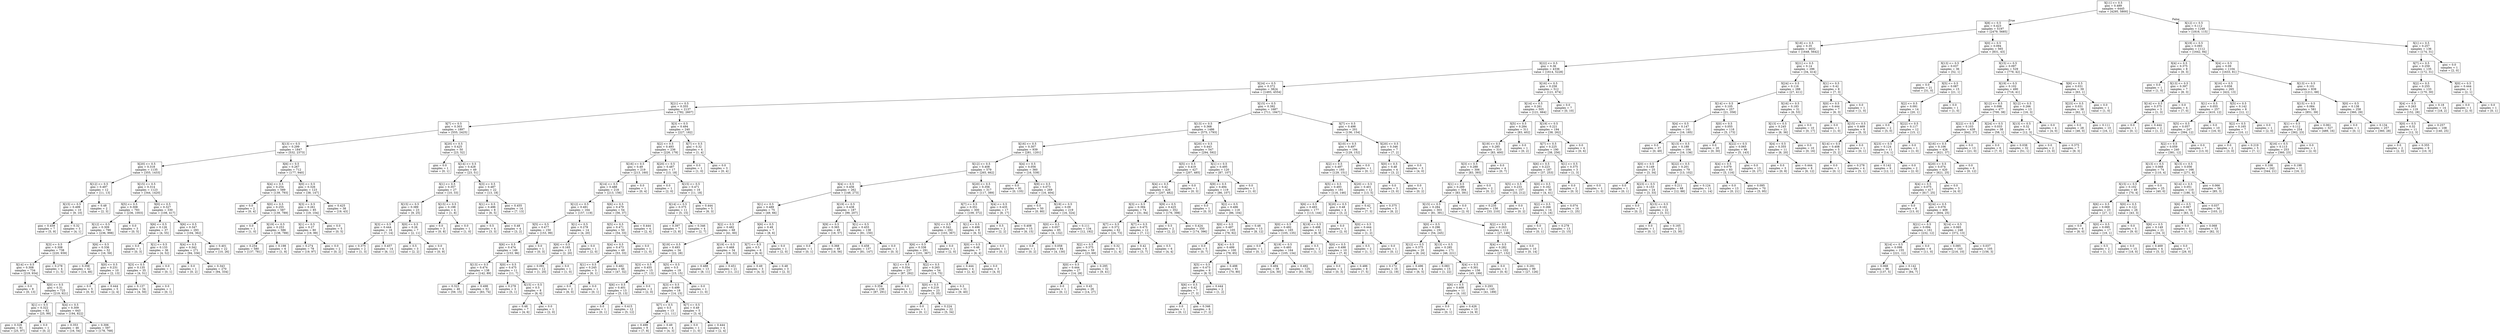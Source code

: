 digraph Tree {
node [shape=box] ;
0 [label="X[11] <= 0.5\ngini = 0.489\nsamples = 6445\nvalue = [4295, 5800]"] ;
1 [label="X[8] <= 0.5\ngini = 0.423\nsamples = 5197\nvalue = [2479, 5685]"] ;
0 -> 1 [labeldistance=2.5, labelangle=45, headlabel="True"] ;
2 [label="X[18] <= 0.5\ngini = 0.35\nsamples = 4632\nvalue = [1648, 5642]"] ;
1 -> 2 ;
3 [label="X[22] <= 0.5\ngini = 0.36\nsamples = 4336\nvalue = [1614, 5228]"] ;
2 -> 3 ;
4 [label="X[24] <= 0.5\ngini = 0.372\nsamples = 3824\nvalue = [1493, 4554]"] ;
3 -> 4 ;
5 [label="X[21] <= 0.5\ngini = 0.355\nsamples = 2137\nvalue = [782, 2607]"] ;
4 -> 5 ;
6 [label="X[7] <= 0.5\ngini = 0.303\nsamples = 1897\nvalue = [555, 2425]"] ;
5 -> 6 ;
7 [label="X[13] <= 0.5\ngini = 0.299\nsamples = 1847\nvalue = [532, 2373]"] ;
6 -> 7 ;
8 [label="X[20] <= 0.5\ngini = 0.318\nsamples = 1135\nvalue = [355, 1433]"] ;
7 -> 8 ;
9 [label="X[12] <= 0.5\ngini = 0.497\nsamples = 12\nvalue = [11, 13]"] ;
8 -> 9 ;
10 [label="X[15] <= 0.5\ngini = 0.499\nsamples = 10\nvalue = [9, 10]"] ;
9 -> 10 ;
11 [label="gini = 0.459\nsamples = 7\nvalue = [5, 9]"] ;
10 -> 11 ;
12 [label="gini = 0.32\nsamples = 3\nvalue = [4, 1]"] ;
10 -> 12 ;
13 [label="gini = 0.48\nsamples = 2\nvalue = [2, 3]"] ;
9 -> 13 ;
14 [label="X[15] <= 0.5\ngini = 0.314\nsamples = 1123\nvalue = [344, 1420]"] ;
8 -> 14 ;
15 [label="X[5] <= 0.5\ngini = 0.308\nsamples = 793\nvalue = [236, 1003]"] ;
14 -> 15 ;
16 [label="X[12] <= 0.5\ngini = 0.309\nsamples = 790\nvalue = [236, 998]"] ;
15 -> 16 ;
17 [label="X[3] <= 0.5\ngini = 0.308\nsamples = 738\nvalue = [220, 939]"] ;
16 -> 17 ;
18 [label="X[14] <= 0.5\ngini = 0.308\nsamples = 734\nvalue = [219, 934]"] ;
17 -> 18 ;
19 [label="gini = 0.0\nsamples = 9\nvalue = [0, 13]"] ;
18 -> 19 ;
20 [label="X[0] <= 0.5\ngini = 0.31\nsamples = 725\nvalue = [219, 921]"] ;
18 -> 20 ;
21 [label="X[1] <= 0.5\ngini = 0.322\nsamples = 82\nvalue = [25, 99]"] ;
20 -> 21 ;
22 [label="gini = 0.326\nsamples = 81\nvalue = [25, 97]"] ;
21 -> 22 ;
23 [label="gini = 0.0\nsamples = 1\nvalue = [0, 2]"] ;
21 -> 23 ;
24 [label="X[4] <= 0.5\ngini = 0.309\nsamples = 643\nvalue = [194, 822]"] ;
20 -> 24 ;
25 [label="gini = 0.353\nsamples = 46\nvalue = [16, 54]"] ;
24 -> 25 ;
26 [label="gini = 0.306\nsamples = 597\nvalue = [178, 768]"] ;
24 -> 26 ;
27 [label="gini = 0.278\nsamples = 4\nvalue = [1, 5]"] ;
17 -> 27 ;
28 [label="X[6] <= 0.5\ngini = 0.336\nsamples = 52\nvalue = [16, 59]"] ;
16 -> 28 ;
29 [label="gini = 0.358\nsamples = 42\nvalue = [14, 46]"] ;
28 -> 29 ;
30 [label="X[0] <= 0.5\ngini = 0.231\nsamples = 10\nvalue = [2, 13]"] ;
28 -> 30 ;
31 [label="gini = 0.0\nsamples = 5\nvalue = [0, 9]"] ;
30 -> 31 ;
32 [label="gini = 0.444\nsamples = 5\nvalue = [2, 4]"] ;
30 -> 32 ;
33 [label="gini = 0.0\nsamples = 3\nvalue = [0, 5]"] ;
15 -> 33 ;
34 [label="X[0] <= 0.5\ngini = 0.327\nsamples = 330\nvalue = [108, 417]"] ;
14 -> 34 ;
35 [label="X[6] <= 0.5\ngini = 0.126\nsamples = 37\nvalue = [4, 55]"] ;
34 -> 35 ;
36 [label="gini = 0.0\nsamples = 1\nvalue = [0, 3]"] ;
35 -> 36 ;
37 [label="X[1] <= 0.5\ngini = 0.133\nsamples = 36\nvalue = [4, 52]"] ;
35 -> 37 ;
38 [label="X[3] <= 0.5\ngini = 0.135\nsamples = 35\nvalue = [4, 51]"] ;
37 -> 38 ;
39 [label="gini = 0.137\nsamples = 34\nvalue = [4, 50]"] ;
38 -> 39 ;
40 [label="gini = 0.0\nsamples = 1\nvalue = [0, 1]"] ;
38 -> 40 ;
41 [label="gini = 0.0\nsamples = 1\nvalue = [0, 1]"] ;
37 -> 41 ;
42 [label="X[6] <= 0.5\ngini = 0.347\nsamples = 293\nvalue = [104, 362]"] ;
34 -> 42 ;
43 [label="X[4] <= 0.5\ngini = 0.342\nsamples = 271\nvalue = [94, 336]"] ;
42 -> 43 ;
44 [label="gini = 0.0\nsamples = 1\nvalue = [0, 2]"] ;
43 -> 44 ;
45 [label="gini = 0.343\nsamples = 270\nvalue = [94, 334]"] ;
43 -> 45 ;
46 [label="gini = 0.401\nsamples = 22\nvalue = [10, 26]"] ;
42 -> 46 ;
47 [label="X[6] <= 0.5\ngini = 0.267\nsamples = 712\nvalue = [177, 940]"] ;
7 -> 47 ;
48 [label="X[4] <= 0.5\ngini = 0.254\nsamples = 589\nvalue = [139, 793]"] ;
47 -> 48 ;
49 [label="gini = 0.0\nsamples = 2\nvalue = [0, 4]"] ;
48 -> 49 ;
50 [label="X[0] <= 0.5\ngini = 0.255\nsamples = 587\nvalue = [139, 789]"] ;
48 -> 50 ;
51 [label="gini = 0.0\nsamples = 1\nvalue = [1, 0]"] ;
50 -> 51 ;
52 [label="X[19] <= 0.5\ngini = 0.253\nsamples = 586\nvalue = [138, 789]"] ;
50 -> 52 ;
53 [label="gini = 0.254\nsamples = 580\nvalue = [137, 781]"] ;
52 -> 53 ;
54 [label="gini = 0.198\nsamples = 6\nvalue = [1, 8]"] ;
52 -> 54 ;
55 [label="X[0] <= 0.5\ngini = 0.326\nsamples = 123\nvalue = [38, 147]"] ;
47 -> 55 ;
56 [label="X[3] <= 0.5\ngini = 0.261\nsamples = 85\nvalue = [19, 104]"] ;
55 -> 56 ;
57 [label="X[1] <= 0.5\ngini = 0.27\nsamples = 80\nvalue = [19, 99]"] ;
56 -> 57 ;
58 [label="gini = 0.274\nsamples = 78\nvalue = [19, 97]"] ;
57 -> 58 ;
59 [label="gini = 0.0\nsamples = 2\nvalue = [0, 2]"] ;
57 -> 59 ;
60 [label="gini = 0.0\nsamples = 5\nvalue = [0, 5]"] ;
56 -> 60 ;
61 [label="gini = 0.425\nsamples = 38\nvalue = [19, 43]"] ;
55 -> 61 ;
62 [label="X[20] <= 0.5\ngini = 0.425\nsamples = 50\nvalue = [23, 52]"] ;
6 -> 62 ;
63 [label="gini = 0.0\nsamples = 1\nvalue = [0, 1]"] ;
62 -> 63 ;
64 [label="X[14] <= 0.5\ngini = 0.428\nsamples = 49\nvalue = [23, 51]"] ;
62 -> 64 ;
65 [label="X[1] <= 0.5\ngini = 0.357\nsamples = 27\nvalue = [10, 33]"] ;
64 -> 65 ;
66 [label="X[15] <= 0.5\ngini = 0.389\nsamples = 23\nvalue = [9, 25]"] ;
65 -> 66 ;
67 [label="X[3] <= 0.5\ngini = 0.444\nsamples = 16\nvalue = [7, 14]"] ;
66 -> 67 ;
68 [label="gini = 0.375\nsamples = 2\nvalue = [1, 3]"] ;
67 -> 68 ;
69 [label="gini = 0.457\nsamples = 14\nvalue = [6, 11]"] ;
67 -> 69 ;
70 [label="X[0] <= 0.5\ngini = 0.26\nsamples = 7\nvalue = [2, 11]"] ;
66 -> 70 ;
71 [label="gini = 0.5\nsamples = 3\nvalue = [2, 2]"] ;
70 -> 71 ;
72 [label="gini = 0.0\nsamples = 4\nvalue = [0, 9]"] ;
70 -> 72 ;
73 [label="X[15] <= 0.5\ngini = 0.198\nsamples = 4\nvalue = [1, 8]"] ;
65 -> 73 ;
74 [label="gini = 0.0\nsamples = 3\nvalue = [0, 8]"] ;
73 -> 74 ;
75 [label="gini = 0.0\nsamples = 1\nvalue = [1, 0]"] ;
73 -> 75 ;
76 [label="X[3] <= 0.5\ngini = 0.487\nsamples = 22\nvalue = [13, 18]"] ;
64 -> 76 ;
77 [label="X[1] <= 0.5\ngini = 0.496\nsamples = 8\nvalue = [6, 5]"] ;
76 -> 77 ;
78 [label="gini = 0.5\nsamples = 4\nvalue = [3, 3]"] ;
77 -> 78 ;
79 [label="gini = 0.48\nsamples = 4\nvalue = [3, 2]"] ;
77 -> 79 ;
80 [label="gini = 0.455\nsamples = 14\nvalue = [7, 13]"] ;
76 -> 80 ;
81 [label="X[3] <= 0.5\ngini = 0.494\nsamples = 240\nvalue = [227, 182]"] ;
5 -> 81 ;
82 [label="X[2] <= 0.5\ngini = 0.493\nsamples = 236\nvalue = [226, 178]"] ;
81 -> 82 ;
83 [label="X[16] <= 0.5\ngini = 0.49\nsamples = 219\nvalue = [213, 160]"] ;
82 -> 83 ;
84 [label="X[14] <= 0.5\ngini = 0.488\nsamples = 218\nvalue = [213, 156]"] ;
83 -> 84 ;
85 [label="X[12] <= 0.5\ngini = 0.491\nsamples = 164\nvalue = [157, 119]"] ;
84 -> 85 ;
86 [label="X[5] <= 0.5\ngini = 0.477\nsamples = 150\nvalue = [153, 99]"] ;
85 -> 86 ;
87 [label="X[6] <= 0.5\ngini = 0.474\nsamples = 149\nvalue = [153, 96]"] ;
86 -> 87 ;
88 [label="X[13] <= 0.5\ngini = 0.474\nsamples = 138\nvalue = [142, 89]"] ;
87 -> 88 ;
89 [label="gini = 0.323\nsamples = 46\nvalue = [59, 15]"] ;
88 -> 89 ;
90 [label="gini = 0.498\nsamples = 92\nvalue = [83, 74]"] ;
88 -> 90 ;
91 [label="X[0] <= 0.5\ngini = 0.475\nsamples = 11\nvalue = [11, 7]"] ;
87 -> 91 ;
92 [label="gini = 0.278\nsamples = 3\nvalue = [5, 1]"] ;
91 -> 92 ;
93 [label="X[15] <= 0.5\ngini = 0.5\nsamples = 8\nvalue = [6, 6]"] ;
91 -> 93 ;
94 [label="gini = 0.48\nsamples = 7\nvalue = [4, 6]"] ;
93 -> 94 ;
95 [label="gini = 0.0\nsamples = 1\nvalue = [2, 0]"] ;
93 -> 95 ;
96 [label="gini = 0.0\nsamples = 1\nvalue = [0, 3]"] ;
86 -> 96 ;
97 [label="X[1] <= 0.5\ngini = 0.278\nsamples = 14\nvalue = [4, 20]"] ;
85 -> 97 ;
98 [label="X[6] <= 0.5\ngini = 0.165\nsamples = 13\nvalue = [2, 20]"] ;
97 -> 98 ;
99 [label="gini = 0.091\nsamples = 12\nvalue = [1, 20]"] ;
98 -> 99 ;
100 [label="gini = 0.0\nsamples = 1\nvalue = [1, 0]"] ;
98 -> 100 ;
101 [label="gini = 0.0\nsamples = 1\nvalue = [2, 0]"] ;
97 -> 101 ;
102 [label="X[6] <= 0.5\ngini = 0.479\nsamples = 54\nvalue = [56, 37]"] ;
84 -> 102 ;
103 [label="X[5] <= 0.5\ngini = 0.471\nsamples = 50\nvalue = [54, 33]"] ;
102 -> 103 ;
104 [label="X[4] <= 0.5\ngini = 0.473\nsamples = 49\nvalue = [53, 33]"] ;
103 -> 104 ;
105 [label="X[1] <= 0.5\ngini = 0.245\nsamples = 3\nvalue = [6, 1]"] ;
104 -> 105 ;
106 [label="gini = 0.0\nsamples = 2\nvalue = [6, 0]"] ;
105 -> 106 ;
107 [label="gini = 0.0\nsamples = 1\nvalue = [0, 1]"] ;
105 -> 107 ;
108 [label="gini = 0.482\nsamples = 46\nvalue = [47, 32]"] ;
104 -> 108 ;
109 [label="gini = 0.0\nsamples = 1\nvalue = [1, 0]"] ;
103 -> 109 ;
110 [label="gini = 0.444\nsamples = 4\nvalue = [2, 4]"] ;
102 -> 110 ;
111 [label="gini = 0.0\nsamples = 1\nvalue = [0, 4]"] ;
83 -> 111 ;
112 [label="X[20] <= 0.5\ngini = 0.487\nsamples = 17\nvalue = [13, 18]"] ;
82 -> 112 ;
113 [label="gini = 0.0\nsamples = 1\nvalue = [2, 0]"] ;
112 -> 113 ;
114 [label="X[15] <= 0.5\ngini = 0.471\nsamples = 16\nvalue = [11, 18]"] ;
112 -> 114 ;
115 [label="X[14] <= 0.5\ngini = 0.375\nsamples = 11\nvalue = [5, 15]"] ;
114 -> 115 ;
116 [label="gini = 0.397\nsamples = 7\nvalue = [3, 8]"] ;
115 -> 116 ;
117 [label="gini = 0.346\nsamples = 4\nvalue = [2, 7]"] ;
115 -> 117 ;
118 [label="gini = 0.444\nsamples = 5\nvalue = [6, 3]"] ;
114 -> 118 ;
119 [label="X[7] <= 0.5\ngini = 0.32\nsamples = 4\nvalue = [1, 4]"] ;
81 -> 119 ;
120 [label="gini = 0.0\nsamples = 1\nvalue = [1, 0]"] ;
119 -> 120 ;
121 [label="gini = 0.0\nsamples = 3\nvalue = [0, 4]"] ;
119 -> 121 ;
122 [label="X[15] <= 0.5\ngini = 0.392\nsamples = 1687\nvalue = [711, 1947]"] ;
4 -> 122 ;
123 [label="X[13] <= 0.5\ngini = 0.368\nsamples = 1486\nvalue = [575, 1793]"] ;
122 -> 123 ;
124 [label="X[16] <= 0.5\ngini = 0.307\nsamples = 939\nvalue = [281, 1201]"] ;
123 -> 124 ;
125 [label="X[12] <= 0.5\ngini = 0.408\nsamples = 579\nvalue = [265, 662]"] ;
124 -> 125 ;
126 [label="X[4] <= 0.5\ngini = 0.456\nsamples = 262\nvalue = [148, 273]"] ;
125 -> 126 ;
127 [label="X[1] <= 0.5\ngini = 0.489\nsamples = 75\nvalue = [49, 66]"] ;
126 -> 127 ;
128 [label="X[2] <= 0.5\ngini = 0.482\nsamples = 68\nvalue = [41, 60]"] ;
127 -> 128 ;
129 [label="X[19] <= 0.5\ngini = 0.493\nsamples = 34\nvalue = [22, 28]"] ;
128 -> 129 ;
130 [label="X[3] <= 0.5\ngini = 0.455\nsamples = 15\nvalue = [7, 13]"] ;
129 -> 130 ;
131 [label="X[6] <= 0.5\ngini = 0.401\nsamples = 13\nvalue = [5, 13]"] ;
130 -> 131 ;
132 [label="gini = 0.0\nsamples = 1\nvalue = [0, 1]"] ;
131 -> 132 ;
133 [label="gini = 0.415\nsamples = 12\nvalue = [5, 12]"] ;
131 -> 133 ;
134 [label="gini = 0.0\nsamples = 2\nvalue = [2, 0]"] ;
130 -> 134 ;
135 [label="X[5] <= 0.5\ngini = 0.5\nsamples = 19\nvalue = [15, 15]"] ;
129 -> 135 ;
136 [label="X[3] <= 0.5\ngini = 0.499\nsamples = 18\nvalue = [14, 15]"] ;
135 -> 136 ;
137 [label="X[7] <= 0.5\ngini = 0.5\nsamples = 13\nvalue = [11, 11]"] ;
136 -> 137 ;
138 [label="gini = 0.498\nsamples = 9\nvalue = [7, 8]"] ;
137 -> 138 ;
139 [label="gini = 0.49\nsamples = 4\nvalue = [4, 3]"] ;
137 -> 139 ;
140 [label="X[7] <= 0.5\ngini = 0.49\nsamples = 5\nvalue = [3, 4]"] ;
136 -> 140 ;
141 [label="gini = 0.0\nsamples = 1\nvalue = [1, 0]"] ;
140 -> 141 ;
142 [label="gini = 0.444\nsamples = 4\nvalue = [2, 4]"] ;
140 -> 142 ;
143 [label="gini = 0.0\nsamples = 1\nvalue = [1, 0]"] ;
135 -> 143 ;
144 [label="X[19] <= 0.5\ngini = 0.468\nsamples = 34\nvalue = [19, 32]"] ;
128 -> 144 ;
145 [label="gini = 0.488\nsamples = 13\nvalue = [8, 11]"] ;
144 -> 145 ;
146 [label="gini = 0.451\nsamples = 21\nvalue = [11, 21]"] ;
144 -> 146 ;
147 [label="X[6] <= 0.5\ngini = 0.49\nsamples = 7\nvalue = [8, 6]"] ;
127 -> 147 ;
148 [label="X[7] <= 0.5\ngini = 0.5\nsamples = 6\nvalue = [6, 6]"] ;
147 -> 148 ;
149 [label="gini = 0.49\nsamples = 3\nvalue = [4, 3]"] ;
148 -> 149 ;
150 [label="gini = 0.48\nsamples = 3\nvalue = [2, 3]"] ;
148 -> 150 ;
151 [label="gini = 0.0\nsamples = 1\nvalue = [2, 0]"] ;
147 -> 151 ;
152 [label="X[19] <= 0.5\ngini = 0.438\nsamples = 187\nvalue = [99, 207]"] ;
126 -> 152 ;
153 [label="X[9] <= 0.5\ngini = 0.365\nsamples = 49\nvalue = [18, 57]"] ;
152 -> 153 ;
154 [label="gini = 0.0\nsamples = 1\nvalue = [0, 1]"] ;
153 -> 154 ;
155 [label="gini = 0.368\nsamples = 48\nvalue = [18, 56]"] ;
153 -> 155 ;
156 [label="X[1] <= 0.5\ngini = 0.455\nsamples = 138\nvalue = [81, 150]"] ;
152 -> 156 ;
157 [label="gini = 0.458\nsamples = 137\nvalue = [81, 147]"] ;
156 -> 157 ;
158 [label="gini = 0.0\nsamples = 1\nvalue = [0, 3]"] ;
156 -> 158 ;
159 [label="X[20] <= 0.5\ngini = 0.356\nsamples = 317\nvalue = [117, 389]"] ;
125 -> 159 ;
160 [label="X[7] <= 0.5\ngini = 0.351\nsamples = 300\nvalue = [109, 372]"] ;
159 -> 160 ;
161 [label="X[5] <= 0.5\ngini = 0.342\nsamples = 292\nvalue = [103, 367]"] ;
160 -> 161 ;
162 [label="X[6] <= 0.5\ngini = 0.338\nsamples = 291\nvalue = [101, 367]"] ;
161 -> 162 ;
163 [label="X[1] <= 0.5\ngini = 0.354\nsamples = 237\nvalue = [87, 292]"] ;
162 -> 163 ;
164 [label="gini = 0.354\nsamples = 236\nvalue = [87, 291]"] ;
163 -> 164 ;
165 [label="gini = 0.0\nsamples = 1\nvalue = [0, 1]"] ;
163 -> 165 ;
166 [label="X[2] <= 0.5\ngini = 0.265\nsamples = 54\nvalue = [14, 75]"] ;
162 -> 166 ;
167 [label="X[0] <= 0.5\ngini = 0.219\nsamples = 23\nvalue = [5, 35]"] ;
166 -> 167 ;
168 [label="gini = 0.0\nsamples = 1\nvalue = [0, 1]"] ;
167 -> 168 ;
169 [label="gini = 0.224\nsamples = 22\nvalue = [5, 34]"] ;
167 -> 169 ;
170 [label="gini = 0.3\nsamples = 31\nvalue = [9, 40]"] ;
166 -> 170 ;
171 [label="gini = 0.0\nsamples = 1\nvalue = [2, 0]"] ;
161 -> 171 ;
172 [label="X[1] <= 0.5\ngini = 0.496\nsamples = 8\nvalue = [6, 5]"] ;
160 -> 172 ;
173 [label="X[0] <= 0.5\ngini = 0.48\nsamples = 7\nvalue = [6, 4]"] ;
172 -> 173 ;
174 [label="gini = 0.444\nsamples = 4\nvalue = [2, 4]"] ;
173 -> 174 ;
175 [label="gini = 0.0\nsamples = 3\nvalue = [4, 0]"] ;
173 -> 175 ;
176 [label="gini = 0.0\nsamples = 1\nvalue = [0, 1]"] ;
172 -> 176 ;
177 [label="X[4] <= 0.5\ngini = 0.435\nsamples = 17\nvalue = [8, 17]"] ;
159 -> 177 ;
178 [label="gini = 0.5\nsamples = 2\nvalue = [2, 2]"] ;
177 -> 178 ;
179 [label="gini = 0.408\nsamples = 15\nvalue = [6, 15]"] ;
177 -> 179 ;
180 [label="X[4] <= 0.5\ngini = 0.056\nsamples = 360\nvalue = [16, 539]"] ;
124 -> 180 ;
181 [label="gini = 0.0\nsamples = 91\nvalue = [0, 135]"] ;
180 -> 181 ;
182 [label="X[9] <= 0.5\ngini = 0.073\nsamples = 269\nvalue = [16, 404]"] ;
180 -> 182 ;
183 [label="gini = 0.0\nsamples = 50\nvalue = [0, 80]"] ;
182 -> 183 ;
184 [label="X[19] <= 0.5\ngini = 0.09\nsamples = 219\nvalue = [16, 324]"] ;
182 -> 184 ;
185 [label="X[0] <= 0.5\ngini = 0.057\nsamples = 85\nvalue = [4, 132]"] ;
184 -> 185 ;
186 [label="gini = 0.0\nsamples = 1\nvalue = [0, 2]"] ;
185 -> 186 ;
187 [label="gini = 0.058\nsamples = 84\nvalue = [4, 130]"] ;
185 -> 187 ;
188 [label="gini = 0.111\nsamples = 134\nvalue = [12, 192]"] ;
184 -> 188 ;
189 [label="X[20] <= 0.5\ngini = 0.443\nsamples = 547\nvalue = [294, 592]"] ;
123 -> 189 ;
190 [label="X[5] <= 0.5\ngini = 0.419\nsamples = 427\nvalue = [207, 485]"] ;
189 -> 190 ;
191 [label="X[4] <= 0.5\ngini = 0.42\nsamples = 426\nvalue = [207, 482]"] ;
190 -> 191 ;
192 [label="X[3] <= 0.5\ngini = 0.394\nsamples = 74\nvalue = [31, 84]"] ;
191 -> 192 ;
193 [label="X[7] <= 0.5\ngini = 0.372\nsamples = 62\nvalue = [24, 73]"] ;
192 -> 193 ;
194 [label="X[2] <= 0.5\ngini = 0.375\nsamples = 59\nvalue = [23, 69]"] ;
193 -> 194 ;
195 [label="X[0] <= 0.5\ngini = 0.444\nsamples = 27\nvalue = [14, 28]"] ;
194 -> 195 ;
196 [label="gini = 0.0\nsamples = 1\nvalue = [0, 1]"] ;
195 -> 196 ;
197 [label="gini = 0.45\nsamples = 26\nvalue = [14, 27]"] ;
195 -> 197 ;
198 [label="gini = 0.295\nsamples = 32\nvalue = [9, 41]"] ;
194 -> 198 ;
199 [label="gini = 0.32\nsamples = 3\nvalue = [1, 4]"] ;
193 -> 199 ;
200 [label="X[7] <= 0.5\ngini = 0.475\nsamples = 12\nvalue = [7, 11]"] ;
192 -> 200 ;
201 [label="gini = 0.42\nsamples = 6\nvalue = [3, 7]"] ;
200 -> 201 ;
202 [label="gini = 0.5\nsamples = 6\nvalue = [4, 4]"] ;
200 -> 202 ;
203 [label="X[9] <= 0.5\ngini = 0.425\nsamples = 352\nvalue = [176, 398]"] ;
191 -> 203 ;
204 [label="gini = 0.5\nsamples = 2\nvalue = [2, 2]"] ;
203 -> 204 ;
205 [label="gini = 0.424\nsamples = 350\nvalue = [174, 396]"] ;
203 -> 205 ;
206 [label="gini = 0.0\nsamples = 1\nvalue = [0, 3]"] ;
190 -> 206 ;
207 [label="X[1] <= 0.5\ngini = 0.495\nsamples = 120\nvalue = [87, 107]"] ;
189 -> 207 ;
208 [label="X[9] <= 0.5\ngini = 0.494\nsamples = 119\nvalue = [86, 107]"] ;
207 -> 208 ;
209 [label="gini = 0.0\nsamples = 1\nvalue = [0, 3]"] ;
208 -> 209 ;
210 [label="X[2] <= 0.5\ngini = 0.496\nsamples = 118\nvalue = [86, 104]"] ;
208 -> 210 ;
211 [label="X[0] <= 0.5\ngini = 0.497\nsamples = 105\nvalue = [78, 92]"] ;
210 -> 211 ;
212 [label="gini = 0.0\nsamples = 5\nvalue = [0, 7]"] ;
211 -> 212 ;
213 [label="X[4] <= 0.5\ngini = 0.499\nsamples = 100\nvalue = [78, 85]"] ;
211 -> 213 ;
214 [label="X[5] <= 0.5\ngini = 0.473\nsamples = 9\nvalue = [8, 5]"] ;
213 -> 214 ;
215 [label="X[6] <= 0.5\ngini = 0.42\nsamples = 7\nvalue = [7, 3]"] ;
214 -> 215 ;
216 [label="gini = 0.0\nsamples = 1\nvalue = [0, 1]"] ;
215 -> 216 ;
217 [label="gini = 0.346\nsamples = 6\nvalue = [7, 2]"] ;
215 -> 217 ;
218 [label="gini = 0.444\nsamples = 2\nvalue = [1, 2]"] ;
214 -> 218 ;
219 [label="gini = 0.498\nsamples = 91\nvalue = [70, 80]"] ;
213 -> 219 ;
220 [label="gini = 0.48\nsamples = 13\nvalue = [8, 12]"] ;
210 -> 220 ;
221 [label="gini = 0.0\nsamples = 1\nvalue = [1, 0]"] ;
207 -> 221 ;
222 [label="X[7] <= 0.5\ngini = 0.498\nsamples = 201\nvalue = [136, 154]"] ;
122 -> 222 ;
223 [label="X[10] <= 0.5\ngini = 0.497\nsamples = 194\nvalue = [129, 152]"] ;
222 -> 223 ;
224 [label="X[2] <= 0.5\ngini = 0.497\nsamples = 193\nvalue = [129, 151]"] ;
223 -> 224 ;
225 [label="X[5] <= 0.5\ngini = 0.493\nsamples = 181\nvalue = [116, 146]"] ;
224 -> 225 ;
226 [label="X[6] <= 0.5\ngini = 0.493\nsamples = 177\nvalue = [113, 144]"] ;
225 -> 226 ;
227 [label="X[0] <= 0.5\ngini = 0.492\nsamples = 165\nvalue = [105, 135]"] ;
226 -> 227 ;
228 [label="gini = 0.0\nsamples = 1\nvalue = [0, 1]"] ;
227 -> 228 ;
229 [label="X[19] <= 0.5\ngini = 0.493\nsamples = 164\nvalue = [105, 134]"] ;
227 -> 229 ;
230 [label="gini = 0.494\nsamples = 39\nvalue = [24, 30]"] ;
229 -> 230 ;
231 [label="gini = 0.492\nsamples = 125\nvalue = [81, 104]"] ;
229 -> 231 ;
232 [label="X[19] <= 0.5\ngini = 0.498\nsamples = 12\nvalue = [8, 9]"] ;
226 -> 232 ;
233 [label="gini = 0.5\nsamples = 2\nvalue = [1, 1]"] ;
232 -> 233 ;
234 [label="X[0] <= 0.5\ngini = 0.498\nsamples = 10\nvalue = [7, 8]"] ;
232 -> 234 ;
235 [label="gini = 0.0\nsamples = 2\nvalue = [0, 3]"] ;
234 -> 235 ;
236 [label="gini = 0.486\nsamples = 8\nvalue = [7, 5]"] ;
234 -> 236 ;
237 [label="X[20] <= 0.5\ngini = 0.48\nsamples = 4\nvalue = [3, 2]"] ;
225 -> 237 ;
238 [label="gini = 0.0\nsamples = 1\nvalue = [2, 0]"] ;
237 -> 238 ;
239 [label="X[0] <= 0.5\ngini = 0.444\nsamples = 3\nvalue = [1, 2]"] ;
237 -> 239 ;
240 [label="gini = 0.5\nsamples = 2\nvalue = [1, 1]"] ;
239 -> 240 ;
241 [label="gini = 0.0\nsamples = 1\nvalue = [0, 1]"] ;
239 -> 241 ;
242 [label="X[20] <= 0.5\ngini = 0.401\nsamples = 12\nvalue = [13, 5]"] ;
224 -> 242 ;
243 [label="gini = 0.42\nsamples = 7\nvalue = [7, 3]"] ;
242 -> 243 ;
244 [label="gini = 0.375\nsamples = 5\nvalue = [6, 2]"] ;
242 -> 244 ;
245 [label="gini = 0.0\nsamples = 1\nvalue = [0, 1]"] ;
223 -> 245 ;
246 [label="X[20] <= 0.5\ngini = 0.346\nsamples = 7\nvalue = [7, 2]"] ;
222 -> 246 ;
247 [label="X[0] <= 0.5\ngini = 0.48\nsamples = 4\nvalue = [3, 2]"] ;
246 -> 247 ;
248 [label="gini = 0.0\nsamples = 3\nvalue = [3, 0]"] ;
247 -> 248 ;
249 [label="gini = 0.0\nsamples = 1\nvalue = [0, 2]"] ;
247 -> 249 ;
250 [label="gini = 0.0\nsamples = 3\nvalue = [4, 0]"] ;
246 -> 250 ;
251 [label="X[16] <= 0.5\ngini = 0.258\nsamples = 512\nvalue = [121, 674]"] ;
3 -> 251 ;
252 [label="X[14] <= 0.5\ngini = 0.261\nsamples = 505\nvalue = [121, 664]"] ;
251 -> 252 ;
253 [label="X[5] <= 0.5\ngini = 0.284\nsamples = 311\nvalue = [83, 402]"] ;
252 -> 253 ;
254 [label="X[19] <= 0.5\ngini = 0.285\nsamples = 310\nvalue = [83, 400]"] ;
253 -> 254 ;
255 [label="X[3] <= 0.5\ngini = 0.288\nsamples = 306\nvalue = [83, 393]"] ;
254 -> 255 ;
256 [label="X[1] <= 0.5\ngini = 0.289\nsamples = 304\nvalue = [83, 391]"] ;
255 -> 256 ;
257 [label="X[15] <= 0.5\ngini = 0.284\nsamples = 303\nvalue = [81, 391]"] ;
256 -> 257 ;
258 [label="X[0] <= 0.5\ngini = 0.296\nsamples = 191\nvalue = [54, 245]"] ;
257 -> 258 ;
259 [label="X[12] <= 0.5\ngini = 0.375\nsamples = 20\nvalue = [8, 24]"] ;
258 -> 259 ;
260 [label="gini = 0.172\nsamples = 16\nvalue = [2, 19]"] ;
259 -> 260 ;
261 [label="gini = 0.496\nsamples = 4\nvalue = [6, 5]"] ;
259 -> 261 ;
262 [label="X[13] <= 0.5\ngini = 0.285\nsamples = 171\nvalue = [46, 221]"] ;
258 -> 262 ;
263 [label="gini = 0.083\nsamples = 15\nvalue = [1, 22]"] ;
262 -> 263 ;
264 [label="X[4] <= 0.5\ngini = 0.301\nsamples = 156\nvalue = [45, 199]"] ;
262 -> 264 ;
265 [label="X[6] <= 0.5\ngini = 0.408\nsamples = 11\nvalue = [4, 10]"] ;
264 -> 265 ;
266 [label="gini = 0.0\nsamples = 1\nvalue = [0, 1]"] ;
265 -> 266 ;
267 [label="gini = 0.426\nsamples = 10\nvalue = [4, 9]"] ;
265 -> 267 ;
268 [label="gini = 0.293\nsamples = 145\nvalue = [41, 189]"] ;
264 -> 268 ;
269 [label="X[2] <= 0.5\ngini = 0.263\nsamples = 112\nvalue = [27, 146]"] ;
257 -> 269 ;
270 [label="X[4] <= 0.5\ngini = 0.282\nsamples = 102\nvalue = [27, 132]"] ;
269 -> 270 ;
271 [label="gini = 0.0\nsamples = 3\nvalue = [0, 6]"] ;
270 -> 271 ;
272 [label="gini = 0.291\nsamples = 99\nvalue = [27, 126]"] ;
270 -> 272 ;
273 [label="gini = 0.0\nsamples = 10\nvalue = [0, 14]"] ;
269 -> 273 ;
274 [label="gini = 0.0\nsamples = 1\nvalue = [2, 0]"] ;
256 -> 274 ;
275 [label="gini = 0.0\nsamples = 2\nvalue = [0, 2]"] ;
255 -> 275 ;
276 [label="gini = 0.0\nsamples = 4\nvalue = [0, 7]"] ;
254 -> 276 ;
277 [label="gini = 0.0\nsamples = 1\nvalue = [0, 2]"] ;
253 -> 277 ;
278 [label="X[19] <= 0.5\ngini = 0.221\nsamples = 194\nvalue = [38, 262]"] ;
252 -> 278 ;
279 [label="X[7] <= 0.5\ngini = 0.225\nsamples = 190\nvalue = [38, 256]"] ;
278 -> 279 ;
280 [label="X[6] <= 0.5\ngini = 0.223\nsamples = 187\nvalue = [37, 253]"] ;
279 -> 280 ;
281 [label="X[5] <= 0.5\ngini = 0.233\nsamples = 157\nvalue = [33, 212]"] ;
280 -> 281 ;
282 [label="gini = 0.235\nsamples = 156\nvalue = [33, 210]"] ;
281 -> 282 ;
283 [label="gini = 0.0\nsamples = 1\nvalue = [0, 2]"] ;
281 -> 283 ;
284 [label="X[0] <= 0.5\ngini = 0.162\nsamples = 30\nvalue = [4, 41]"] ;
280 -> 284 ;
285 [label="X[2] <= 0.5\ngini = 0.266\nsamples = 14\nvalue = [3, 16]"] ;
284 -> 285 ;
286 [label="gini = 0.0\nsamples = 1\nvalue = [0, 1]"] ;
285 -> 286 ;
287 [label="gini = 0.278\nsamples = 13\nvalue = [3, 15]"] ;
285 -> 287 ;
288 [label="gini = 0.074\nsamples = 16\nvalue = [1, 25]"] ;
284 -> 288 ;
289 [label="X[1] <= 0.5\ngini = 0.375\nsamples = 3\nvalue = [1, 3]"] ;
279 -> 289 ;
290 [label="gini = 0.0\nsamples = 2\nvalue = [0, 3]"] ;
289 -> 290 ;
291 [label="gini = 0.0\nsamples = 1\nvalue = [1, 0]"] ;
289 -> 291 ;
292 [label="gini = 0.0\nsamples = 4\nvalue = [0, 6]"] ;
278 -> 292 ;
293 [label="gini = 0.0\nsamples = 7\nvalue = [0, 10]"] ;
251 -> 293 ;
294 [label="X[21] <= 0.5\ngini = 0.14\nsamples = 296\nvalue = [34, 414]"] ;
2 -> 294 ;
295 [label="X[24] <= 0.5\ngini = 0.116\nsamples = 288\nvalue = [27, 411]"] ;
294 -> 295 ;
296 [label="X[14] <= 0.5\ngini = 0.105\nsamples = 257\nvalue = [21, 358]"] ;
295 -> 296 ;
297 [label="X[4] <= 0.5\ngini = 0.147\nsamples = 141\nvalue = [16, 185]"] ;
296 -> 297 ;
298 [label="gini = 0.0\nsamples = 37\nvalue = [0, 49]"] ;
297 -> 298 ;
299 [label="X[13] <= 0.5\ngini = 0.188\nsamples = 104\nvalue = [16, 136]"] ;
297 -> 299 ;
300 [label="X[0] <= 0.5\ngini = 0.149\nsamples = 25\nvalue = [3, 34]"] ;
299 -> 300 ;
301 [label="gini = 0.0\nsamples = 1\nvalue = [0, 1]"] ;
300 -> 301 ;
302 [label="X[23] <= 0.5\ngini = 0.153\nsamples = 24\nvalue = [3, 33]"] ;
300 -> 302 ;
303 [label="gini = 0.0\nsamples = 2\nvalue = [0, 2]"] ;
302 -> 303 ;
304 [label="X[15] <= 0.5\ngini = 0.161\nsamples = 22\nvalue = [3, 31]"] ;
302 -> 304 ;
305 [label="gini = 0.0\nsamples = 1\nvalue = [0, 1]"] ;
304 -> 305 ;
306 [label="gini = 0.165\nsamples = 21\nvalue = [3, 30]"] ;
304 -> 306 ;
307 [label="X[22] <= 0.5\ngini = 0.201\nsamples = 79\nvalue = [13, 102]"] ;
299 -> 307 ;
308 [label="gini = 0.211\nsamples = 68\nvalue = [12, 88]"] ;
307 -> 308 ;
309 [label="gini = 0.124\nsamples = 11\nvalue = [1, 14]"] ;
307 -> 309 ;
310 [label="X[0] <= 0.5\ngini = 0.055\nsamples = 116\nvalue = [5, 173]"] ;
296 -> 310 ;
311 [label="gini = 0.0\nsamples = 20\nvalue = [0, 30]"] ;
310 -> 311 ;
312 [label="X[22] <= 0.5\ngini = 0.065\nsamples = 96\nvalue = [5, 143]"] ;
310 -> 312 ;
313 [label="X[4] <= 0.5\ngini = 0.079\nsamples = 83\nvalue = [5, 116]"] ;
312 -> 313 ;
314 [label="gini = 0.0\nsamples = 13\nvalue = [0, 21]"] ;
313 -> 314 ;
315 [label="gini = 0.095\nsamples = 70\nvalue = [5, 95]"] ;
313 -> 315 ;
316 [label="gini = 0.0\nsamples = 13\nvalue = [0, 27]"] ;
312 -> 316 ;
317 [label="X[16] <= 0.5\ngini = 0.183\nsamples = 31\nvalue = [6, 53]"] ;
295 -> 317 ;
318 [label="X[13] <= 0.5\ngini = 0.245\nsamples = 21\nvalue = [6, 36]"] ;
317 -> 318 ;
319 [label="X[4] <= 0.5\ngini = 0.355\nsamples = 11\nvalue = [6, 20]"] ;
318 -> 319 ;
320 [label="gini = 0.0\nsamples = 3\nvalue = [0, 8]"] ;
319 -> 320 ;
321 [label="gini = 0.444\nsamples = 8\nvalue = [6, 12]"] ;
319 -> 321 ;
322 [label="gini = 0.0\nsamples = 10\nvalue = [0, 16]"] ;
318 -> 322 ;
323 [label="gini = 0.0\nsamples = 10\nvalue = [0, 17]"] ;
317 -> 323 ;
324 [label="X[1] <= 0.5\ngini = 0.42\nsamples = 8\nvalue = [7, 3]"] ;
294 -> 324 ;
325 [label="X[0] <= 0.5\ngini = 0.444\nsamples = 7\nvalue = [6, 3]"] ;
324 -> 325 ;
326 [label="gini = 0.0\nsamples = 1\nvalue = [1, 0]"] ;
325 -> 326 ;
327 [label="X[15] <= 0.5\ngini = 0.469\nsamples = 6\nvalue = [5, 3]"] ;
325 -> 327 ;
328 [label="X[14] <= 0.5\ngini = 0.408\nsamples = 5\nvalue = [5, 2]"] ;
327 -> 328 ;
329 [label="gini = 0.0\nsamples = 1\nvalue = [0, 1]"] ;
328 -> 329 ;
330 [label="gini = 0.278\nsamples = 4\nvalue = [5, 1]"] ;
328 -> 330 ;
331 [label="gini = 0.0\nsamples = 1\nvalue = [0, 1]"] ;
327 -> 331 ;
332 [label="gini = 0.0\nsamples = 1\nvalue = [1, 0]"] ;
324 -> 332 ;
333 [label="X[0] <= 0.5\ngini = 0.094\nsamples = 565\nvalue = [831, 43]"] ;
1 -> 333 ;
334 [label="X[13] <= 0.5\ngini = 0.037\nsamples = 36\nvalue = [52, 1]"] ;
333 -> 334 ;
335 [label="gini = 0.0\nsamples = 21\nvalue = [31, 0]"] ;
334 -> 335 ;
336 [label="X[5] <= 0.5\ngini = 0.087\nsamples = 15\nvalue = [21, 1]"] ;
334 -> 336 ;
337 [label="X[2] <= 0.5\ngini = 0.091\nsamples = 14\nvalue = [20, 1]"] ;
336 -> 337 ;
338 [label="gini = 0.0\nsamples = 2\nvalue = [5, 0]"] ;
337 -> 338 ;
339 [label="X[22] <= 0.5\ngini = 0.117\nsamples = 12\nvalue = [15, 1]"] ;
337 -> 339 ;
340 [label="X[23] <= 0.5\ngini = 0.124\nsamples = 11\nvalue = [14, 1]"] ;
339 -> 340 ;
341 [label="gini = 0.142\nsamples = 9\nvalue = [12, 1]"] ;
340 -> 341 ;
342 [label="gini = 0.0\nsamples = 2\nvalue = [2, 0]"] ;
340 -> 342 ;
343 [label="gini = 0.0\nsamples = 1\nvalue = [1, 0]"] ;
339 -> 343 ;
344 [label="gini = 0.0\nsamples = 1\nvalue = [1, 0]"] ;
336 -> 344 ;
345 [label="X[15] <= 0.5\ngini = 0.097\nsamples = 529\nvalue = [779, 42]"] ;
333 -> 345 ;
346 [label="X[19] <= 0.5\ngini = 0.102\nsamples = 490\nvalue = [716, 41]"] ;
345 -> 346 ;
347 [label="X[12] <= 0.5\ngini = 0.098\nsamples = 477\nvalue = [700, 38]"] ;
346 -> 347 ;
348 [label="X[22] <= 0.5\ngini = 0.103\nsamples = 439\nvalue = [642, 37]"] ;
347 -> 348 ;
349 [label="X[16] <= 0.5\ngini = 0.106\nsamples = 426\nvalue = [621, 37]"] ;
348 -> 349 ;
350 [label="X[20] <= 0.5\ngini = 0.074\nsamples = 420\nvalue = [621, 25]"] ;
349 -> 350 ;
351 [label="X[4] <= 0.5\ngini = 0.075\nsamples = 417\nvalue = [617, 25]"] ;
350 -> 351 ;
352 [label="gini = 0.0\nsamples = 8\nvalue = [13, 0]"] ;
351 -> 352 ;
353 [label="X[24] <= 0.5\ngini = 0.076\nsamples = 409\nvalue = [604, 25]"] ;
351 -> 353 ;
354 [label="X[21] <= 0.5\ngini = 0.094\nsamples = 161\nvalue = [232, 12]"] ;
353 -> 354 ;
355 [label="X[14] <= 0.5\ngini = 0.098\nsamples = 155\nvalue = [221, 12]"] ;
354 -> 355 ;
356 [label="gini = 0.068\nsamples = 96\nvalue = [137, 5]"] ;
355 -> 356 ;
357 [label="gini = 0.142\nsamples = 59\nvalue = [84, 7]"] ;
355 -> 357 ;
358 [label="gini = 0.0\nsamples = 6\nvalue = [11, 0]"] ;
354 -> 358 ;
359 [label="X[14] <= 0.5\ngini = 0.065\nsamples = 248\nvalue = [372, 13]"] ;
353 -> 359 ;
360 [label="gini = 0.085\nsamples = 143\nvalue = [216, 10]"] ;
359 -> 360 ;
361 [label="gini = 0.037\nsamples = 105\nvalue = [156, 3]"] ;
359 -> 361 ;
362 [label="gini = 0.0\nsamples = 3\nvalue = [4, 0]"] ;
350 -> 362 ;
363 [label="gini = 0.0\nsamples = 6\nvalue = [0, 12]"] ;
349 -> 363 ;
364 [label="gini = 0.0\nsamples = 13\nvalue = [21, 0]"] ;
348 -> 364 ;
365 [label="X[24] <= 0.5\ngini = 0.033\nsamples = 38\nvalue = [58, 1]"] ;
347 -> 365 ;
366 [label="gini = 0.0\nsamples = 6\nvalue = [7, 0]"] ;
365 -> 366 ;
367 [label="gini = 0.038\nsamples = 32\nvalue = [51, 1]"] ;
365 -> 367 ;
368 [label="X[12] <= 0.5\ngini = 0.266\nsamples = 13\nvalue = [16, 3]"] ;
346 -> 368 ;
369 [label="X[13] <= 0.5\ngini = 0.32\nsamples = 9\nvalue = [12, 3]"] ;
368 -> 369 ;
370 [label="gini = 0.0\nsamples = 2\nvalue = [3, 0]"] ;
369 -> 370 ;
371 [label="gini = 0.375\nsamples = 7\nvalue = [9, 3]"] ;
369 -> 371 ;
372 [label="gini = 0.0\nsamples = 4\nvalue = [4, 0]"] ;
368 -> 372 ;
373 [label="X[6] <= 0.5\ngini = 0.031\nsamples = 39\nvalue = [63, 1]"] ;
345 -> 373 ;
374 [label="X[23] <= 0.5\ngini = 0.031\nsamples = 38\nvalue = [62, 1]"] ;
373 -> 374 ;
375 [label="gini = 0.0\nsamples = 28\nvalue = [46, 0]"] ;
374 -> 375 ;
376 [label="gini = 0.111\nsamples = 10\nvalue = [16, 1]"] ;
374 -> 376 ;
377 [label="gini = 0.0\nsamples = 1\nvalue = [1, 0]"] ;
373 -> 377 ;
378 [label="X[12] <= 0.5\ngini = 0.112\nsamples = 1248\nvalue = [1816, 115]"] ;
0 -> 378 [labeldistance=2.5, labelangle=-45, headlabel="False"] ;
379 [label="X[19] <= 0.5\ngini = 0.093\nsamples = 1112\nvalue = [1642, 84]"] ;
378 -> 379 ;
380 [label="X[4] <= 0.5\ngini = 0.375\nsamples = 8\nvalue = [9, 3]"] ;
379 -> 380 ;
381 [label="gini = 0.0\nsamples = 1\nvalue = [1, 0]"] ;
380 -> 381 ;
382 [label="X[13] <= 0.5\ngini = 0.397\nsamples = 7\nvalue = [8, 3]"] ;
380 -> 382 ;
383 [label="X[14] <= 0.5\ngini = 0.375\nsamples = 3\nvalue = [1, 3]"] ;
382 -> 383 ;
384 [label="gini = 0.0\nsamples = 1\nvalue = [0, 1]"] ;
383 -> 384 ;
385 [label="gini = 0.444\nsamples = 2\nvalue = [1, 2]"] ;
383 -> 385 ;
386 [label="gini = 0.0\nsamples = 4\nvalue = [7, 0]"] ;
382 -> 386 ;
387 [label="X[4] <= 0.5\ngini = 0.09\nsamples = 1104\nvalue = [1633, 81]"] ;
379 -> 387 ;
388 [label="X[16] <= 0.5\ngini = 0.058\nsamples = 265\nvalue = [422, 13]"] ;
387 -> 388 ;
389 [label="X[1] <= 0.5\ngini = 0.055\nsamples = 257\nvalue = [410, 12]"] ;
388 -> 389 ;
390 [label="X[5] <= 0.5\ngini = 0.057\nsamples = 247\nvalue = [394, 12]"] ;
389 -> 390 ;
391 [label="X[2] <= 0.5\ngini = 0.059\nsamples = 240\nvalue = [381, 12]"] ;
390 -> 391 ;
392 [label="X[13] <= 0.5\ngini = 0.068\nsamples = 74\nvalue = [110, 4]"] ;
391 -> 392 ;
393 [label="X[15] <= 0.5\ngini = 0.102\nsamples = 49\nvalue = [70, 4]"] ;
392 -> 393 ;
394 [label="X[6] <= 0.5\ngini = 0.069\nsamples = 23\nvalue = [27, 1]"] ;
393 -> 394 ;
395 [label="gini = 0.0\nsamples = 6\nvalue = [8, 0]"] ;
394 -> 395 ;
396 [label="X[0] <= 0.5\ngini = 0.095\nsamples = 17\nvalue = [19, 1]"] ;
394 -> 396 ;
397 [label="gini = 0.5\nsamples = 2\nvalue = [1, 1]"] ;
396 -> 397 ;
398 [label="gini = 0.0\nsamples = 15\nvalue = [18, 0]"] ;
396 -> 398 ;
399 [label="X[0] <= 0.5\ngini = 0.122\nsamples = 26\nvalue = [43, 3]"] ;
393 -> 399 ;
400 [label="gini = 0.0\nsamples = 5\nvalue = [9, 0]"] ;
399 -> 400 ;
401 [label="X[6] <= 0.5\ngini = 0.149\nsamples = 21\nvalue = [34, 3]"] ;
399 -> 401 ;
402 [label="gini = 0.469\nsamples = 4\nvalue = [5, 3]"] ;
401 -> 402 ;
403 [label="gini = 0.0\nsamples = 17\nvalue = [29, 0]"] ;
401 -> 403 ;
404 [label="gini = 0.0\nsamples = 25\nvalue = [40, 0]"] ;
392 -> 404 ;
405 [label="X[13] <= 0.5\ngini = 0.056\nsamples = 166\nvalue = [271, 8]"] ;
391 -> 405 ;
406 [label="X[14] <= 0.5\ngini = 0.051\nsamples = 110\nvalue = [186, 5]"] ;
405 -> 406 ;
407 [label="X[6] <= 0.5\ngini = 0.067\nsamples = 54\nvalue = [83, 3]"] ;
406 -> 407 ;
408 [label="gini = 0.0\nsamples = 1\nvalue = [1, 0]"] ;
407 -> 408 ;
409 [label="gini = 0.068\nsamples = 53\nvalue = [82, 3]"] ;
407 -> 409 ;
410 [label="gini = 0.037\nsamples = 56\nvalue = [103, 2]"] ;
406 -> 410 ;
411 [label="gini = 0.066\nsamples = 56\nvalue = [85, 3]"] ;
405 -> 411 ;
412 [label="gini = 0.0\nsamples = 7\nvalue = [13, 0]"] ;
390 -> 412 ;
413 [label="gini = 0.0\nsamples = 10\nvalue = [16, 0]"] ;
389 -> 413 ;
414 [label="X[5] <= 0.5\ngini = 0.142\nsamples = 8\nvalue = [12, 1]"] ;
388 -> 414 ;
415 [label="X[2] <= 0.5\ngini = 0.165\nsamples = 7\nvalue = [10, 1]"] ;
414 -> 415 ;
416 [label="gini = 0.0\nsamples = 2\nvalue = [3, 0]"] ;
415 -> 416 ;
417 [label="gini = 0.219\nsamples = 5\nvalue = [7, 1]"] ;
415 -> 417 ;
418 [label="gini = 0.0\nsamples = 1\nvalue = [2, 0]"] ;
414 -> 418 ;
419 [label="X[13] <= 0.5\ngini = 0.101\nsamples = 839\nvalue = [1211, 68]"] ;
387 -> 419 ;
420 [label="X[15] <= 0.5\ngini = 0.084\nsamples = 581\nvalue = [851, 39]"] ;
419 -> 420 ;
421 [label="X[1] <= 0.5\ngini = 0.112\nsamples = 254\nvalue = [362, 23]"] ;
420 -> 421 ;
422 [label="X[16] <= 0.5\ngini = 0.113\nsamples = 253\nvalue = [360, 23]"] ;
421 -> 422 ;
423 [label="gini = 0.108\nsamples = 242\nvalue = [344, 21]"] ;
422 -> 423 ;
424 [label="gini = 0.198\nsamples = 11\nvalue = [16, 2]"] ;
422 -> 424 ;
425 [label="gini = 0.0\nsamples = 1\nvalue = [2, 0]"] ;
421 -> 425 ;
426 [label="gini = 0.061\nsamples = 327\nvalue = [489, 16]"] ;
420 -> 426 ;
427 [label="X[0] <= 0.5\ngini = 0.138\nsamples = 258\nvalue = [360, 29]"] ;
419 -> 427 ;
428 [label="gini = 0.0\nsamples = 1\nvalue = [0, 1]"] ;
427 -> 428 ;
429 [label="gini = 0.134\nsamples = 257\nvalue = [360, 28]"] ;
427 -> 429 ;
430 [label="X[1] <= 0.5\ngini = 0.257\nsamples = 136\nvalue = [174, 31]"] ;
378 -> 430 ;
431 [label="X[7] <= 0.5\ngini = 0.259\nsamples = 135\nvalue = [172, 31]"] ;
430 -> 431 ;
432 [label="X[2] <= 0.5\ngini = 0.255\nsamples = 133\nvalue = [170, 30]"] ;
431 -> 432 ;
433 [label="X[4] <= 0.5\ngini = 0.263\nsamples = 119\nvalue = [152, 28]"] ;
432 -> 433 ;
434 [label="X[0] <= 0.5\ngini = 0.32\nsamples = 11\nvalue = [12, 3]"] ;
433 -> 434 ;
435 [label="gini = 0.0\nsamples = 2\nvalue = [2, 0]"] ;
434 -> 435 ;
436 [label="gini = 0.355\nsamples = 9\nvalue = [10, 3]"] ;
434 -> 436 ;
437 [label="gini = 0.257\nsamples = 108\nvalue = [140, 25]"] ;
433 -> 437 ;
438 [label="gini = 0.18\nsamples = 14\nvalue = [18, 2]"] ;
432 -> 438 ;
439 [label="X[0] <= 0.5\ngini = 0.444\nsamples = 2\nvalue = [2, 1]"] ;
431 -> 439 ;
440 [label="gini = 0.0\nsamples = 1\nvalue = [2, 0]"] ;
439 -> 440 ;
441 [label="gini = 0.0\nsamples = 1\nvalue = [0, 1]"] ;
439 -> 441 ;
442 [label="gini = 0.0\nsamples = 1\nvalue = [2, 0]"] ;
430 -> 442 ;
}
